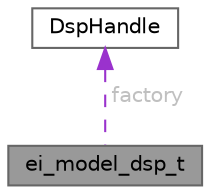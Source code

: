 digraph "ei_model_dsp_t"
{
 // LATEX_PDF_SIZE
  bgcolor="transparent";
  edge [fontname=Helvetica,fontsize=10,labelfontname=Helvetica,labelfontsize=10];
  node [fontname=Helvetica,fontsize=10,shape=box,height=0.2,width=0.4];
  Node1 [id="Node000001",label="ei_model_dsp_t",height=0.2,width=0.4,color="gray40", fillcolor="grey60", style="filled", fontcolor="black",tooltip=" "];
  Node2 -> Node1 [id="edge2_Node000001_Node000002",dir="back",color="darkorchid3",style="dashed",tooltip=" ",label=" factory",fontcolor="grey" ];
  Node2 [id="Node000002",label="DspHandle",height=0.2,width=0.4,color="gray40", fillcolor="white", style="filled",URL="$class_dsp_handle.html",tooltip=" "];
}
